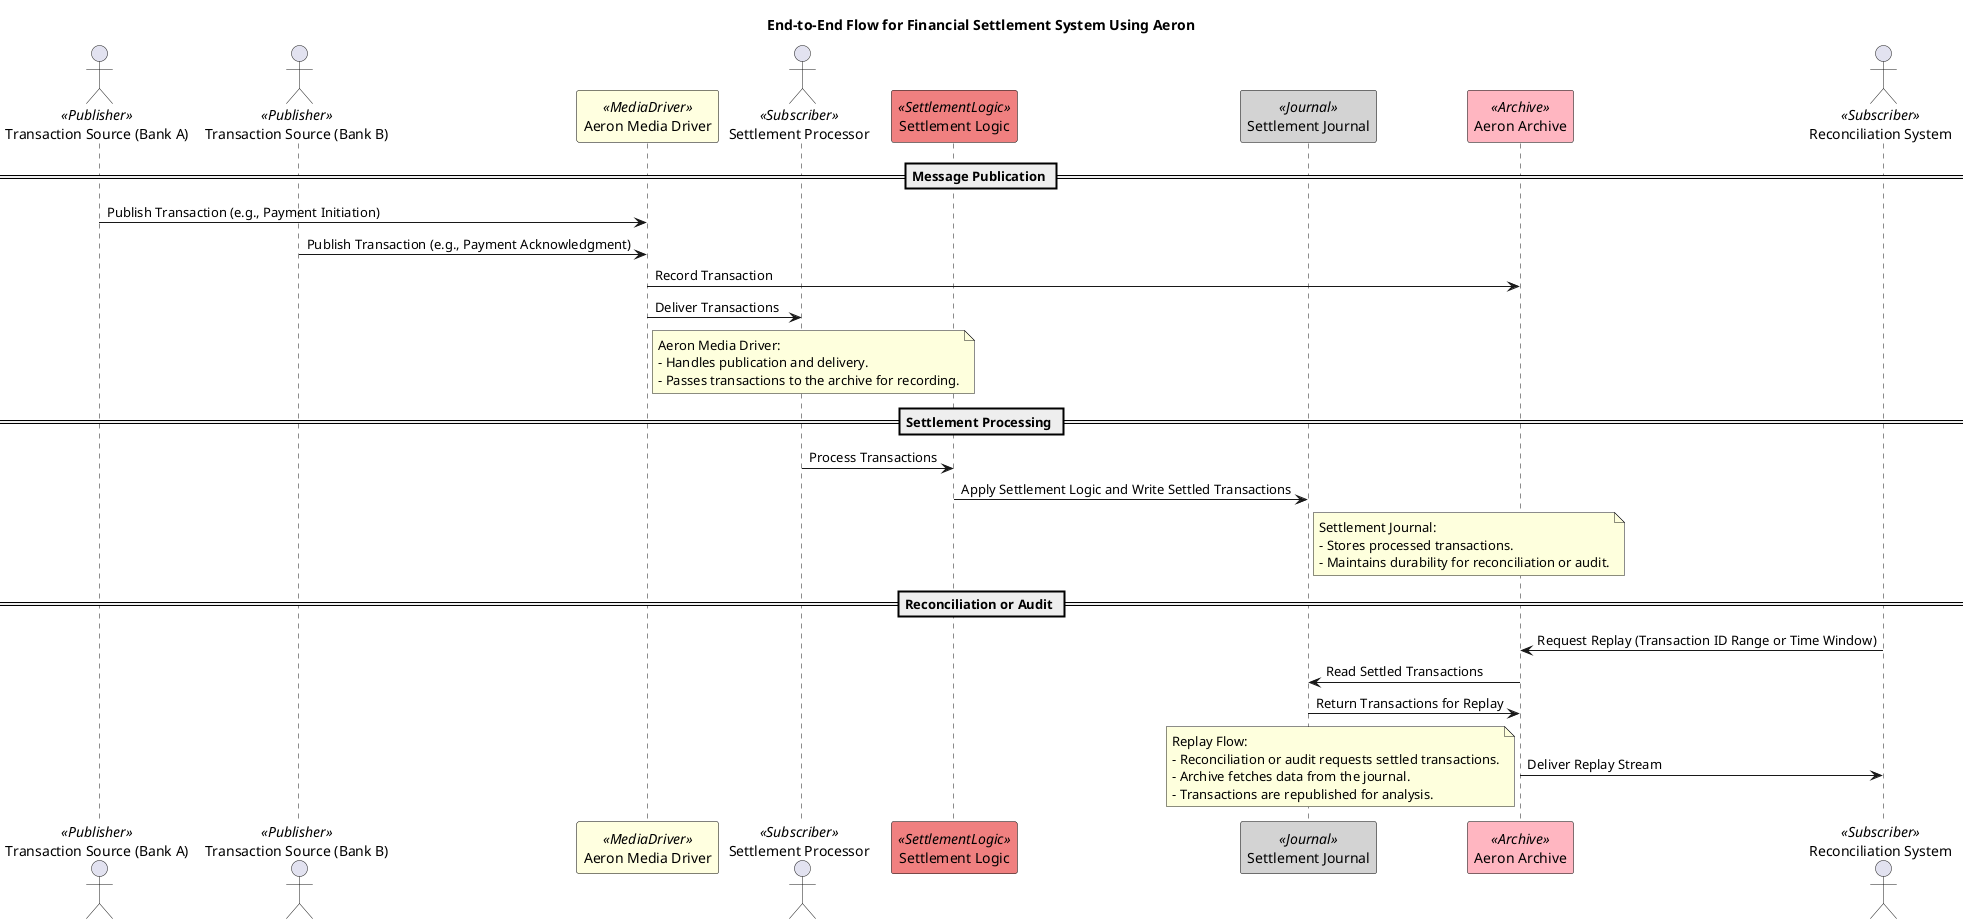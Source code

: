 @startuml
title End-to-End Flow for Financial Settlement System Using Aeron

skinparam participant {
    BackgroundColor<<Publisher>> LightSkyBlue
    BackgroundColor<<MediaDriver>> LightYellow
    BackgroundColor<<Subscriber>> LightGreen
    BackgroundColor<<SettlementLogic>> LightCoral
    BackgroundColor<<Journal>> LightGray
    BackgroundColor<<Archive>> LightPink
    BorderColor Black
    FontSize 14
    FontColor Black
}

actor "Transaction Source (Bank A)" as BankA <<Publisher>>
actor "Transaction Source (Bank B)" as BankB <<Publisher>>
participant "Aeron Media Driver" as MediaDriver <<MediaDriver>>
actor "Settlement Processor" as SettlementProcessor <<Subscriber>>
participant "Settlement Logic" as SettlementLogic <<SettlementLogic>>
participant "Settlement Journal" as Journal <<Journal>>
participant "Aeron Archive" as Archive <<Archive>>
actor "Reconciliation System" as Reconciliation <<Subscriber>>

== Message Publication ==
BankA -> MediaDriver : Publish Transaction (e.g., Payment Initiation)
BankB -> MediaDriver : Publish Transaction (e.g., Payment Acknowledgment)
MediaDriver -> Archive : Record Transaction
MediaDriver -> SettlementProcessor : Deliver Transactions

note right of MediaDriver
  Aeron Media Driver:
  - Handles publication and delivery.
  - Passes transactions to the archive for recording.
end note

== Settlement Processing ==
SettlementProcessor -> SettlementLogic : Process Transactions
SettlementLogic -> Journal : Apply Settlement Logic and Write Settled Transactions

note right of Journal
  Settlement Journal:
  - Stores processed transactions.
  - Maintains durability for reconciliation or audit.
end note

== Reconciliation or Audit ==
Reconciliation -> Archive : Request Replay (Transaction ID Range or Time Window)
Archive -> Journal : Read Settled Transactions
Journal -> Archive : Return Transactions for Replay
Archive -> Reconciliation : Deliver Replay Stream

note bottom
  Replay Flow:
  - Reconciliation or audit requests settled transactions.
  - Archive fetches data from the journal.
  - Transactions are republished for analysis.
end note

@enduml
